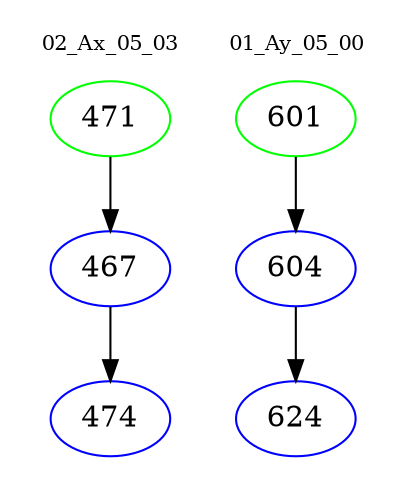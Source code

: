 digraph{
subgraph cluster_0 {
color = white
label = "02_Ax_05_03";
fontsize=10;
T0_471 [label="471", color="green"]
T0_471 -> T0_467 [color="black"]
T0_467 [label="467", color="blue"]
T0_467 -> T0_474 [color="black"]
T0_474 [label="474", color="blue"]
}
subgraph cluster_1 {
color = white
label = "01_Ay_05_00";
fontsize=10;
T1_601 [label="601", color="green"]
T1_601 -> T1_604 [color="black"]
T1_604 [label="604", color="blue"]
T1_604 -> T1_624 [color="black"]
T1_624 [label="624", color="blue"]
}
}
